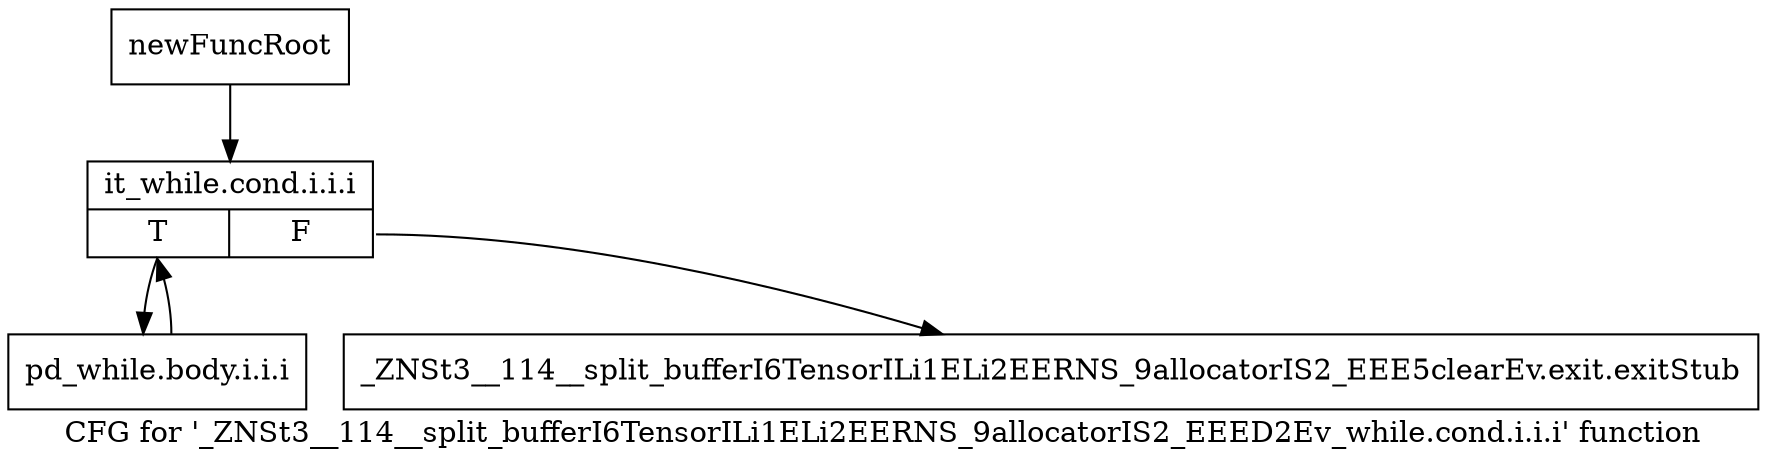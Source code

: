 digraph "CFG for '_ZNSt3__114__split_bufferI6TensorILi1ELi2EERNS_9allocatorIS2_EEED2Ev_while.cond.i.i.i' function" {
	label="CFG for '_ZNSt3__114__split_bufferI6TensorILi1ELi2EERNS_9allocatorIS2_EEED2Ev_while.cond.i.i.i' function";

	Node0x999bdc0 [shape=record,label="{newFuncRoot}"];
	Node0x999bdc0 -> Node0x999be60;
	Node0x999be10 [shape=record,label="{_ZNSt3__114__split_bufferI6TensorILi1ELi2EERNS_9allocatorIS2_EEE5clearEv.exit.exitStub}"];
	Node0x999be60 [shape=record,label="{it_while.cond.i.i.i|{<s0>T|<s1>F}}"];
	Node0x999be60:s0 -> Node0x999beb0;
	Node0x999be60:s1 -> Node0x999be10;
	Node0x999beb0 [shape=record,label="{pd_while.body.i.i.i}"];
	Node0x999beb0 -> Node0x999be60;
}
